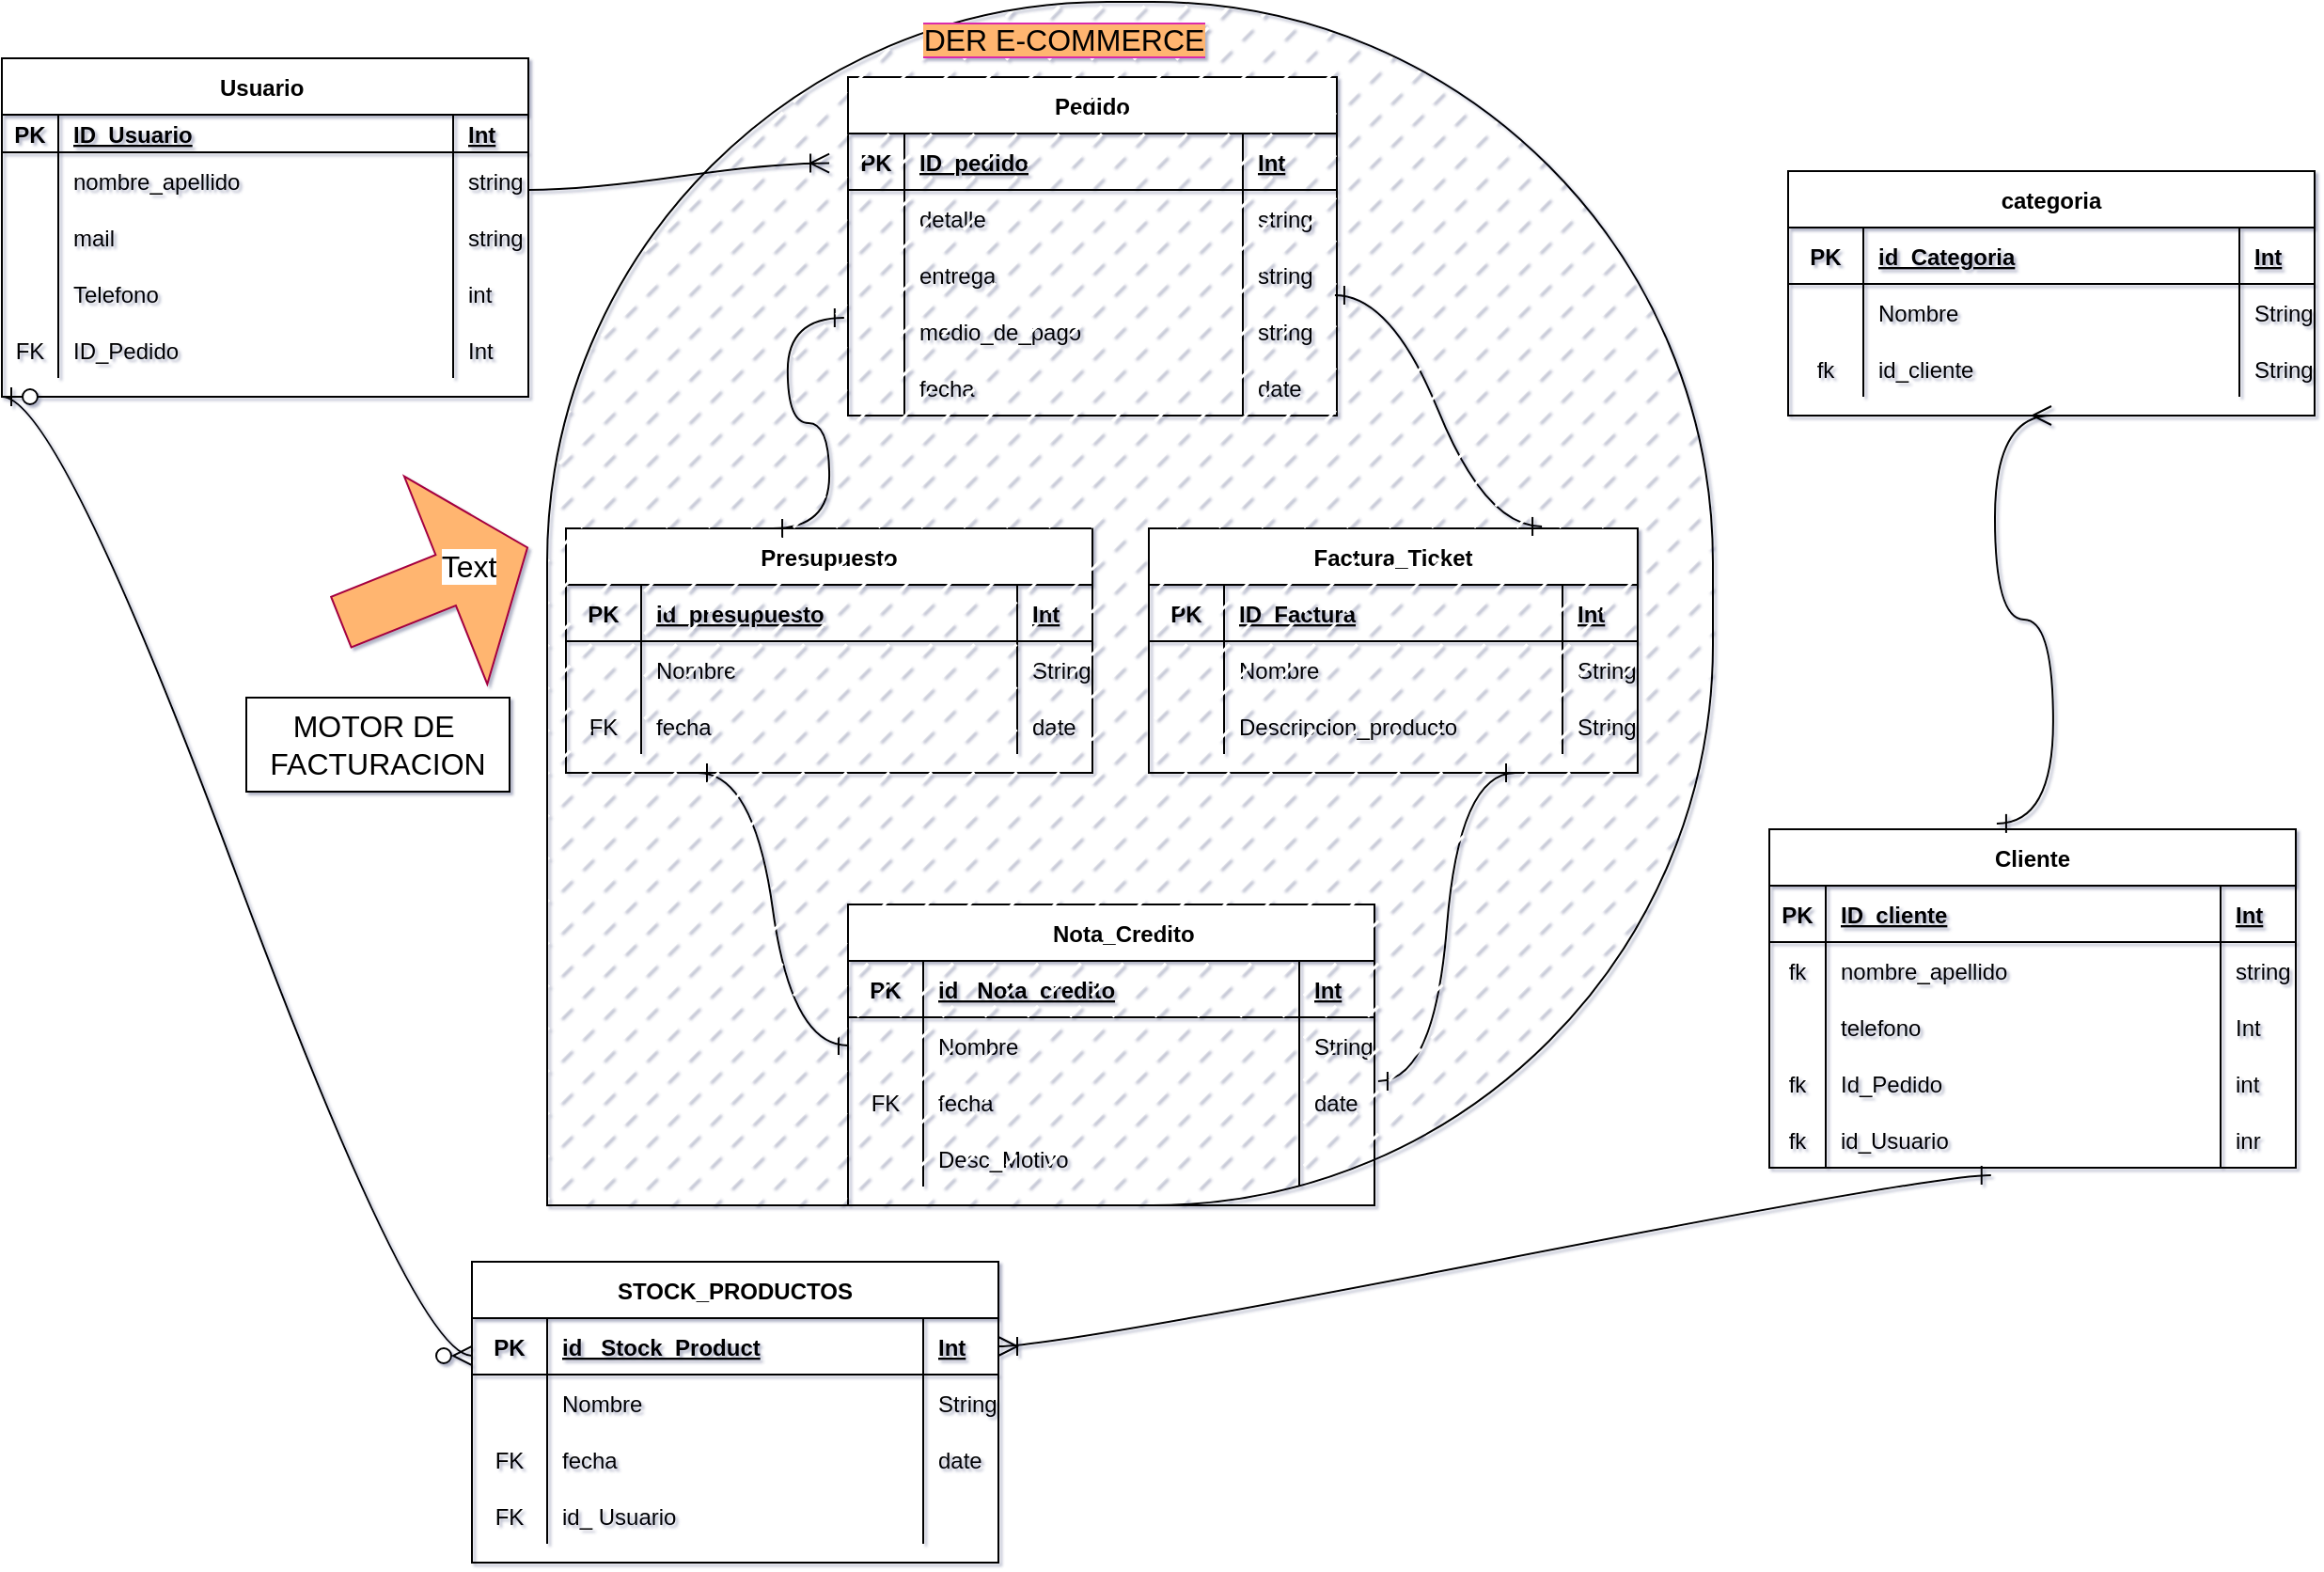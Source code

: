 <mxfile version="20.4.1" type="device"><diagram id="R2lEEEUBdFMjLlhIrx00" name="Page-1"><mxGraphModel dx="1422" dy="762" grid="1" gridSize="10" guides="1" tooltips="1" connect="1" arrows="0" fold="1" page="1" pageScale="1" pageWidth="1400" pageHeight="850" background="none" math="1" shadow="1" extFonts="Permanent Marker^https://fonts.googleapis.com/css?family=Permanent+Marker"><root><mxCell id="0"/><mxCell id="1" parent="0"/><mxCell id="C-vyLk0tnHw3VtMMgP7b-2" value="Pedido" style="shape=table;startSize=30;container=1;collapsible=1;childLayout=tableLayout;fixedRows=1;rowLines=0;fontStyle=1;align=center;resizeLast=1;" parent="1" vertex="1"><mxGeometry x="470" y="40" width="260" height="180" as="geometry"/></mxCell><mxCell id="C-vyLk0tnHw3VtMMgP7b-3" value="" style="shape=partialRectangle;collapsible=0;dropTarget=0;pointerEvents=0;fillColor=none;points=[[0,0.5],[1,0.5]];portConstraint=eastwest;top=0;left=0;right=0;bottom=1;" parent="C-vyLk0tnHw3VtMMgP7b-2" vertex="1"><mxGeometry y="30" width="260" height="30" as="geometry"/></mxCell><mxCell id="C-vyLk0tnHw3VtMMgP7b-4" value="PK" style="shape=partialRectangle;overflow=hidden;connectable=0;fillColor=none;top=0;left=0;bottom=0;right=0;fontStyle=1;" parent="C-vyLk0tnHw3VtMMgP7b-3" vertex="1"><mxGeometry width="30" height="30" as="geometry"><mxRectangle width="30" height="30" as="alternateBounds"/></mxGeometry></mxCell><mxCell id="C-vyLk0tnHw3VtMMgP7b-5" value="ID_pedido" style="shape=partialRectangle;overflow=hidden;connectable=0;fillColor=none;top=0;left=0;bottom=0;right=0;align=left;spacingLeft=6;fontStyle=5;" parent="C-vyLk0tnHw3VtMMgP7b-3" vertex="1"><mxGeometry x="30" width="180" height="30" as="geometry"><mxRectangle width="180" height="30" as="alternateBounds"/></mxGeometry></mxCell><mxCell id="ZMPS856XFfA27LOLwXFA-15" value="Int" style="shape=partialRectangle;overflow=hidden;connectable=0;fillColor=none;top=0;left=0;bottom=0;right=0;align=left;spacingLeft=6;fontStyle=5;" parent="C-vyLk0tnHw3VtMMgP7b-3" vertex="1"><mxGeometry x="210" width="50" height="30" as="geometry"><mxRectangle width="50" height="30" as="alternateBounds"/></mxGeometry></mxCell><mxCell id="C-vyLk0tnHw3VtMMgP7b-6" value="" style="shape=partialRectangle;collapsible=0;dropTarget=0;pointerEvents=0;fillColor=none;points=[[0,0.5],[1,0.5]];portConstraint=eastwest;top=0;left=0;right=0;bottom=0;" parent="C-vyLk0tnHw3VtMMgP7b-2" vertex="1"><mxGeometry y="60" width="260" height="30" as="geometry"/></mxCell><mxCell id="C-vyLk0tnHw3VtMMgP7b-7" value="" style="shape=partialRectangle;overflow=hidden;connectable=0;fillColor=none;top=0;left=0;bottom=0;right=0;" parent="C-vyLk0tnHw3VtMMgP7b-6" vertex="1"><mxGeometry width="30" height="30" as="geometry"><mxRectangle width="30" height="30" as="alternateBounds"/></mxGeometry></mxCell><mxCell id="C-vyLk0tnHw3VtMMgP7b-8" value="detalle" style="shape=partialRectangle;overflow=hidden;connectable=0;fillColor=none;top=0;left=0;bottom=0;right=0;align=left;spacingLeft=6;" parent="C-vyLk0tnHw3VtMMgP7b-6" vertex="1"><mxGeometry x="30" width="180" height="30" as="geometry"><mxRectangle width="180" height="30" as="alternateBounds"/></mxGeometry></mxCell><mxCell id="ZMPS856XFfA27LOLwXFA-16" value="string" style="shape=partialRectangle;overflow=hidden;connectable=0;fillColor=none;top=0;left=0;bottom=0;right=0;align=left;spacingLeft=6;" parent="C-vyLk0tnHw3VtMMgP7b-6" vertex="1"><mxGeometry x="210" width="50" height="30" as="geometry"><mxRectangle width="50" height="30" as="alternateBounds"/></mxGeometry></mxCell><mxCell id="C-vyLk0tnHw3VtMMgP7b-9" value="" style="shape=partialRectangle;collapsible=0;dropTarget=0;pointerEvents=0;fillColor=none;points=[[0,0.5],[1,0.5]];portConstraint=eastwest;top=0;left=0;right=0;bottom=0;" parent="C-vyLk0tnHw3VtMMgP7b-2" vertex="1"><mxGeometry y="90" width="260" height="30" as="geometry"/></mxCell><mxCell id="C-vyLk0tnHw3VtMMgP7b-10" value="" style="shape=partialRectangle;overflow=hidden;connectable=0;fillColor=none;top=0;left=0;bottom=0;right=0;" parent="C-vyLk0tnHw3VtMMgP7b-9" vertex="1"><mxGeometry width="30" height="30" as="geometry"><mxRectangle width="30" height="30" as="alternateBounds"/></mxGeometry></mxCell><mxCell id="C-vyLk0tnHw3VtMMgP7b-11" value="entrega" style="shape=partialRectangle;overflow=hidden;connectable=0;fillColor=none;top=0;left=0;bottom=0;right=0;align=left;spacingLeft=6;" parent="C-vyLk0tnHw3VtMMgP7b-9" vertex="1"><mxGeometry x="30" width="180" height="30" as="geometry"><mxRectangle width="180" height="30" as="alternateBounds"/></mxGeometry></mxCell><mxCell id="ZMPS856XFfA27LOLwXFA-17" value="string" style="shape=partialRectangle;overflow=hidden;connectable=0;fillColor=none;top=0;left=0;bottom=0;right=0;align=left;spacingLeft=6;" parent="C-vyLk0tnHw3VtMMgP7b-9" vertex="1"><mxGeometry x="210" width="50" height="30" as="geometry"><mxRectangle width="50" height="30" as="alternateBounds"/></mxGeometry></mxCell><mxCell id="ZMPS856XFfA27LOLwXFA-19" style="shape=partialRectangle;collapsible=0;dropTarget=0;pointerEvents=0;fillColor=none;points=[[0,0.5],[1,0.5]];portConstraint=eastwest;top=0;left=0;right=0;bottom=0;" parent="C-vyLk0tnHw3VtMMgP7b-2" vertex="1"><mxGeometry y="120" width="260" height="30" as="geometry"/></mxCell><mxCell id="ZMPS856XFfA27LOLwXFA-20" style="shape=partialRectangle;overflow=hidden;connectable=0;fillColor=none;top=0;left=0;bottom=0;right=0;" parent="ZMPS856XFfA27LOLwXFA-19" vertex="1"><mxGeometry width="30" height="30" as="geometry"><mxRectangle width="30" height="30" as="alternateBounds"/></mxGeometry></mxCell><mxCell id="ZMPS856XFfA27LOLwXFA-21" value="medio_de_pago" style="shape=partialRectangle;overflow=hidden;connectable=0;fillColor=none;top=0;left=0;bottom=0;right=0;align=left;spacingLeft=6;" parent="ZMPS856XFfA27LOLwXFA-19" vertex="1"><mxGeometry x="30" width="180" height="30" as="geometry"><mxRectangle width="180" height="30" as="alternateBounds"/></mxGeometry></mxCell><mxCell id="ZMPS856XFfA27LOLwXFA-22" value="string" style="shape=partialRectangle;overflow=hidden;connectable=0;fillColor=none;top=0;left=0;bottom=0;right=0;align=left;spacingLeft=6;" parent="ZMPS856XFfA27LOLwXFA-19" vertex="1"><mxGeometry x="210" width="50" height="30" as="geometry"><mxRectangle width="50" height="30" as="alternateBounds"/></mxGeometry></mxCell><mxCell id="ZMPS856XFfA27LOLwXFA-23" style="shape=partialRectangle;collapsible=0;dropTarget=0;pointerEvents=0;fillColor=none;points=[[0,0.5],[1,0.5]];portConstraint=eastwest;top=0;left=0;right=0;bottom=0;" parent="C-vyLk0tnHw3VtMMgP7b-2" vertex="1"><mxGeometry y="150" width="260" height="30" as="geometry"/></mxCell><mxCell id="ZMPS856XFfA27LOLwXFA-24" style="shape=partialRectangle;overflow=hidden;connectable=0;fillColor=none;top=0;left=0;bottom=0;right=0;" parent="ZMPS856XFfA27LOLwXFA-23" vertex="1"><mxGeometry width="30" height="30" as="geometry"><mxRectangle width="30" height="30" as="alternateBounds"/></mxGeometry></mxCell><mxCell id="ZMPS856XFfA27LOLwXFA-25" value="fecha    " style="shape=partialRectangle;overflow=hidden;connectable=0;fillColor=none;top=0;left=0;bottom=0;right=0;align=left;spacingLeft=6;" parent="ZMPS856XFfA27LOLwXFA-23" vertex="1"><mxGeometry x="30" width="180" height="30" as="geometry"><mxRectangle width="180" height="30" as="alternateBounds"/></mxGeometry></mxCell><mxCell id="ZMPS856XFfA27LOLwXFA-26" value="date" style="shape=partialRectangle;overflow=hidden;connectable=0;fillColor=none;top=0;left=0;bottom=0;right=0;align=left;spacingLeft=6;" parent="ZMPS856XFfA27LOLwXFA-23" vertex="1"><mxGeometry x="210" width="50" height="30" as="geometry"><mxRectangle width="50" height="30" as="alternateBounds"/></mxGeometry></mxCell><mxCell id="C-vyLk0tnHw3VtMMgP7b-13" value="categoria" style="shape=table;startSize=30;container=1;collapsible=1;childLayout=tableLayout;fixedRows=1;rowLines=0;fontStyle=1;align=center;resizeLast=1;" parent="1" vertex="1"><mxGeometry x="970" y="90" width="280" height="130" as="geometry"/></mxCell><mxCell id="C-vyLk0tnHw3VtMMgP7b-14" value="" style="shape=partialRectangle;collapsible=0;dropTarget=0;pointerEvents=0;fillColor=none;points=[[0,0.5],[1,0.5]];portConstraint=eastwest;top=0;left=0;right=0;bottom=1;" parent="C-vyLk0tnHw3VtMMgP7b-13" vertex="1"><mxGeometry y="30" width="280" height="30" as="geometry"/></mxCell><mxCell id="C-vyLk0tnHw3VtMMgP7b-15" value="PK" style="shape=partialRectangle;overflow=hidden;connectable=0;fillColor=none;top=0;left=0;bottom=0;right=0;fontStyle=1;" parent="C-vyLk0tnHw3VtMMgP7b-14" vertex="1"><mxGeometry width="40" height="30" as="geometry"><mxRectangle width="40" height="30" as="alternateBounds"/></mxGeometry></mxCell><mxCell id="C-vyLk0tnHw3VtMMgP7b-16" value="id_Categoria" style="shape=partialRectangle;overflow=hidden;connectable=0;fillColor=none;top=0;left=0;bottom=0;right=0;align=left;spacingLeft=6;fontStyle=5;" parent="C-vyLk0tnHw3VtMMgP7b-14" vertex="1"><mxGeometry x="40" width="200" height="30" as="geometry"><mxRectangle width="200" height="30" as="alternateBounds"/></mxGeometry></mxCell><mxCell id="ZMPS856XFfA27LOLwXFA-64" value="Int" style="shape=partialRectangle;overflow=hidden;connectable=0;fillColor=none;top=0;left=0;bottom=0;right=0;align=left;spacingLeft=6;fontStyle=5;" parent="C-vyLk0tnHw3VtMMgP7b-14" vertex="1"><mxGeometry x="240" width="40" height="30" as="geometry"><mxRectangle width="40" height="30" as="alternateBounds"/></mxGeometry></mxCell><mxCell id="C-vyLk0tnHw3VtMMgP7b-17" value="" style="shape=partialRectangle;collapsible=0;dropTarget=0;pointerEvents=0;fillColor=none;points=[[0,0.5],[1,0.5]];portConstraint=eastwest;top=0;left=0;right=0;bottom=0;" parent="C-vyLk0tnHw3VtMMgP7b-13" vertex="1"><mxGeometry y="60" width="280" height="30" as="geometry"/></mxCell><mxCell id="C-vyLk0tnHw3VtMMgP7b-18" value="" style="shape=partialRectangle;overflow=hidden;connectable=0;fillColor=none;top=0;left=0;bottom=0;right=0;" parent="C-vyLk0tnHw3VtMMgP7b-17" vertex="1"><mxGeometry width="40" height="30" as="geometry"><mxRectangle width="40" height="30" as="alternateBounds"/></mxGeometry></mxCell><mxCell id="C-vyLk0tnHw3VtMMgP7b-19" value="Nombre    " style="shape=partialRectangle;overflow=hidden;connectable=0;fillColor=none;top=0;left=0;bottom=0;right=0;align=left;spacingLeft=6;" parent="C-vyLk0tnHw3VtMMgP7b-17" vertex="1"><mxGeometry x="40" width="200" height="30" as="geometry"><mxRectangle width="200" height="30" as="alternateBounds"/></mxGeometry></mxCell><mxCell id="ZMPS856XFfA27LOLwXFA-65" value="String" style="shape=partialRectangle;overflow=hidden;connectable=0;fillColor=none;top=0;left=0;bottom=0;right=0;align=left;spacingLeft=6;" parent="C-vyLk0tnHw3VtMMgP7b-17" vertex="1"><mxGeometry x="240" width="40" height="30" as="geometry"><mxRectangle width="40" height="30" as="alternateBounds"/></mxGeometry></mxCell><mxCell id="C-vyLk0tnHw3VtMMgP7b-20" value="" style="shape=partialRectangle;collapsible=0;dropTarget=0;pointerEvents=0;fillColor=none;points=[[0,0.5],[1,0.5]];portConstraint=eastwest;top=0;left=0;right=0;bottom=0;" parent="C-vyLk0tnHw3VtMMgP7b-13" vertex="1"><mxGeometry y="90" width="280" height="30" as="geometry"/></mxCell><mxCell id="C-vyLk0tnHw3VtMMgP7b-21" value="fk" style="shape=partialRectangle;overflow=hidden;connectable=0;fillColor=none;top=0;left=0;bottom=0;right=0;" parent="C-vyLk0tnHw3VtMMgP7b-20" vertex="1"><mxGeometry width="40" height="30" as="geometry"><mxRectangle width="40" height="30" as="alternateBounds"/></mxGeometry></mxCell><mxCell id="C-vyLk0tnHw3VtMMgP7b-22" value="id_cliente" style="shape=partialRectangle;overflow=hidden;connectable=0;fillColor=none;top=0;left=0;bottom=0;right=0;align=left;spacingLeft=6;" parent="C-vyLk0tnHw3VtMMgP7b-20" vertex="1"><mxGeometry x="40" width="200" height="30" as="geometry"><mxRectangle width="200" height="30" as="alternateBounds"/></mxGeometry></mxCell><mxCell id="ZMPS856XFfA27LOLwXFA-66" value="String" style="shape=partialRectangle;overflow=hidden;connectable=0;fillColor=none;top=0;left=0;bottom=0;right=0;align=left;spacingLeft=6;" parent="C-vyLk0tnHw3VtMMgP7b-20" vertex="1"><mxGeometry x="240" width="40" height="30" as="geometry"><mxRectangle width="40" height="30" as="alternateBounds"/></mxGeometry></mxCell><mxCell id="C-vyLk0tnHw3VtMMgP7b-23" value="Usuario " style="shape=table;startSize=30;container=1;collapsible=1;childLayout=tableLayout;fixedRows=1;rowLines=0;fontStyle=1;align=center;resizeLast=1;labelBackgroundColor=default;" parent="1" vertex="1"><mxGeometry x="20" y="30" width="280" height="180" as="geometry"/></mxCell><mxCell id="C-vyLk0tnHw3VtMMgP7b-24" value="" style="shape=partialRectangle;collapsible=0;dropTarget=0;pointerEvents=0;fillColor=none;points=[[0,0.5],[1,0.5]];portConstraint=eastwest;top=0;left=0;right=0;bottom=1;" parent="C-vyLk0tnHw3VtMMgP7b-23" vertex="1"><mxGeometry y="30" width="280" height="20" as="geometry"/></mxCell><mxCell id="C-vyLk0tnHw3VtMMgP7b-25" value="PK" style="shape=partialRectangle;overflow=hidden;connectable=0;fillColor=none;top=0;left=0;bottom=0;right=0;fontStyle=1;" parent="C-vyLk0tnHw3VtMMgP7b-24" vertex="1"><mxGeometry width="30" height="20" as="geometry"><mxRectangle width="30" height="20" as="alternateBounds"/></mxGeometry></mxCell><mxCell id="C-vyLk0tnHw3VtMMgP7b-26" value="ID_Usuario" style="shape=partialRectangle;overflow=hidden;connectable=0;fillColor=none;top=0;left=0;bottom=0;right=0;align=left;spacingLeft=6;fontStyle=5;" parent="C-vyLk0tnHw3VtMMgP7b-24" vertex="1"><mxGeometry x="30" width="210" height="20" as="geometry"><mxRectangle width="210" height="20" as="alternateBounds"/></mxGeometry></mxCell><mxCell id="ZMPS856XFfA27LOLwXFA-1" value="Int" style="shape=partialRectangle;overflow=hidden;connectable=0;fillColor=none;top=0;left=0;bottom=0;right=0;align=left;spacingLeft=6;fontStyle=5;" parent="C-vyLk0tnHw3VtMMgP7b-24" vertex="1"><mxGeometry x="240" width="40" height="20" as="geometry"><mxRectangle width="40" height="20" as="alternateBounds"/></mxGeometry></mxCell><mxCell id="C-vyLk0tnHw3VtMMgP7b-27" value="" style="shape=partialRectangle;collapsible=0;dropTarget=0;pointerEvents=0;fillColor=none;points=[[0,0.5],[1,0.5]];portConstraint=eastwest;top=0;left=0;right=0;bottom=0;" parent="C-vyLk0tnHw3VtMMgP7b-23" vertex="1"><mxGeometry y="50" width="280" height="30" as="geometry"/></mxCell><mxCell id="C-vyLk0tnHw3VtMMgP7b-28" value="" style="shape=partialRectangle;overflow=hidden;connectable=0;fillColor=none;top=0;left=0;bottom=0;right=0;" parent="C-vyLk0tnHw3VtMMgP7b-27" vertex="1"><mxGeometry width="30" height="30" as="geometry"><mxRectangle width="30" height="30" as="alternateBounds"/></mxGeometry></mxCell><mxCell id="C-vyLk0tnHw3VtMMgP7b-29" value="nombre_apellido    " style="shape=partialRectangle;overflow=hidden;connectable=0;fillColor=none;top=0;left=0;bottom=0;right=0;align=left;spacingLeft=6;" parent="C-vyLk0tnHw3VtMMgP7b-27" vertex="1"><mxGeometry x="30" width="210" height="30" as="geometry"><mxRectangle width="210" height="30" as="alternateBounds"/></mxGeometry></mxCell><mxCell id="ZMPS856XFfA27LOLwXFA-2" value="string    " style="shape=partialRectangle;overflow=hidden;connectable=0;fillColor=none;top=0;left=0;bottom=0;right=0;align=left;spacingLeft=6;" parent="C-vyLk0tnHw3VtMMgP7b-27" vertex="1"><mxGeometry x="240" width="40" height="30" as="geometry"><mxRectangle width="40" height="30" as="alternateBounds"/></mxGeometry></mxCell><mxCell id="ZMPS856XFfA27LOLwXFA-3" style="shape=partialRectangle;collapsible=0;dropTarget=0;pointerEvents=0;fillColor=none;points=[[0,0.5],[1,0.5]];portConstraint=eastwest;top=0;left=0;right=0;bottom=0;" parent="C-vyLk0tnHw3VtMMgP7b-23" vertex="1"><mxGeometry y="80" width="280" height="30" as="geometry"/></mxCell><mxCell id="ZMPS856XFfA27LOLwXFA-4" style="shape=partialRectangle;overflow=hidden;connectable=0;fillColor=none;top=0;left=0;bottom=0;right=0;" parent="ZMPS856XFfA27LOLwXFA-3" vertex="1"><mxGeometry width="30" height="30" as="geometry"><mxRectangle width="30" height="30" as="alternateBounds"/></mxGeometry></mxCell><mxCell id="ZMPS856XFfA27LOLwXFA-5" value="mail    " style="shape=partialRectangle;overflow=hidden;connectable=0;fillColor=none;top=0;left=0;bottom=0;right=0;align=left;spacingLeft=6;" parent="ZMPS856XFfA27LOLwXFA-3" vertex="1"><mxGeometry x="30" width="210" height="30" as="geometry"><mxRectangle width="210" height="30" as="alternateBounds"/></mxGeometry></mxCell><mxCell id="ZMPS856XFfA27LOLwXFA-6" value="string" style="shape=partialRectangle;overflow=hidden;connectable=0;fillColor=none;top=0;left=0;bottom=0;right=0;align=left;spacingLeft=6;" parent="ZMPS856XFfA27LOLwXFA-3" vertex="1"><mxGeometry x="240" width="40" height="30" as="geometry"><mxRectangle width="40" height="30" as="alternateBounds"/></mxGeometry></mxCell><mxCell id="ZMPS856XFfA27LOLwXFA-7" style="shape=partialRectangle;collapsible=0;dropTarget=0;pointerEvents=0;fillColor=none;points=[[0,0.5],[1,0.5]];portConstraint=eastwest;top=0;left=0;right=0;bottom=0;" parent="C-vyLk0tnHw3VtMMgP7b-23" vertex="1"><mxGeometry y="110" width="280" height="30" as="geometry"/></mxCell><mxCell id="ZMPS856XFfA27LOLwXFA-8" style="shape=partialRectangle;overflow=hidden;connectable=0;fillColor=none;top=0;left=0;bottom=0;right=0;" parent="ZMPS856XFfA27LOLwXFA-7" vertex="1"><mxGeometry width="30" height="30" as="geometry"><mxRectangle width="30" height="30" as="alternateBounds"/></mxGeometry></mxCell><mxCell id="ZMPS856XFfA27LOLwXFA-9" value="Telefono" style="shape=partialRectangle;overflow=hidden;connectable=0;fillColor=none;top=0;left=0;bottom=0;right=0;align=left;spacingLeft=6;" parent="ZMPS856XFfA27LOLwXFA-7" vertex="1"><mxGeometry x="30" width="210" height="30" as="geometry"><mxRectangle width="210" height="30" as="alternateBounds"/></mxGeometry></mxCell><mxCell id="ZMPS856XFfA27LOLwXFA-10" value="int" style="shape=partialRectangle;overflow=hidden;connectable=0;fillColor=none;top=0;left=0;bottom=0;right=0;align=left;spacingLeft=6;" parent="ZMPS856XFfA27LOLwXFA-7" vertex="1"><mxGeometry x="240" width="40" height="30" as="geometry"><mxRectangle width="40" height="30" as="alternateBounds"/></mxGeometry></mxCell><mxCell id="ZMPS856XFfA27LOLwXFA-11" style="shape=partialRectangle;collapsible=0;dropTarget=0;pointerEvents=0;fillColor=none;points=[[0,0.5],[1,0.5]];portConstraint=eastwest;top=0;left=0;right=0;bottom=0;" parent="C-vyLk0tnHw3VtMMgP7b-23" vertex="1"><mxGeometry y="140" width="280" height="30" as="geometry"/></mxCell><mxCell id="ZMPS856XFfA27LOLwXFA-12" value="FK" style="shape=partialRectangle;overflow=hidden;connectable=0;fillColor=none;top=0;left=0;bottom=0;right=0;" parent="ZMPS856XFfA27LOLwXFA-11" vertex="1"><mxGeometry width="30" height="30" as="geometry"><mxRectangle width="30" height="30" as="alternateBounds"/></mxGeometry></mxCell><mxCell id="ZMPS856XFfA27LOLwXFA-13" value="ID_Pedido" style="shape=partialRectangle;overflow=hidden;connectable=0;fillColor=none;top=0;left=0;bottom=0;right=0;align=left;spacingLeft=6;" parent="ZMPS856XFfA27LOLwXFA-11" vertex="1"><mxGeometry x="30" width="210" height="30" as="geometry"><mxRectangle width="210" height="30" as="alternateBounds"/></mxGeometry></mxCell><mxCell id="ZMPS856XFfA27LOLwXFA-14" value="Int" style="shape=partialRectangle;overflow=hidden;connectable=0;fillColor=none;top=0;left=0;bottom=0;right=0;align=left;spacingLeft=6;" parent="ZMPS856XFfA27LOLwXFA-11" vertex="1"><mxGeometry x="240" width="40" height="30" as="geometry"><mxRectangle width="40" height="30" as="alternateBounds"/></mxGeometry></mxCell><mxCell id="ZMPS856XFfA27LOLwXFA-18" style="edgeStyle=none;curved=1;rounded=0;orthogonalLoop=1;jettySize=auto;html=1;exitX=1;exitY=0.5;exitDx=0;exitDy=0;fontSize=12;startSize=8;endSize=8;" parent="C-vyLk0tnHw3VtMMgP7b-23" source="ZMPS856XFfA27LOLwXFA-3" target="ZMPS856XFfA27LOLwXFA-3" edge="1"><mxGeometry relative="1" as="geometry"/></mxCell><mxCell id="ZMPS856XFfA27LOLwXFA-27" value="Cliente" style="shape=table;startSize=30;container=1;collapsible=1;childLayout=tableLayout;fixedRows=1;rowLines=0;fontStyle=1;align=center;resizeLast=1;" parent="1" vertex="1"><mxGeometry x="960" y="440" width="280" height="180" as="geometry"/></mxCell><mxCell id="ZMPS856XFfA27LOLwXFA-28" value="" style="shape=partialRectangle;collapsible=0;dropTarget=0;pointerEvents=0;fillColor=none;points=[[0,0.5],[1,0.5]];portConstraint=eastwest;top=0;left=0;right=0;bottom=1;" parent="ZMPS856XFfA27LOLwXFA-27" vertex="1"><mxGeometry y="30" width="280" height="30" as="geometry"/></mxCell><mxCell id="ZMPS856XFfA27LOLwXFA-29" value="PK" style="shape=partialRectangle;overflow=hidden;connectable=0;fillColor=none;top=0;left=0;bottom=0;right=0;fontStyle=1;" parent="ZMPS856XFfA27LOLwXFA-28" vertex="1"><mxGeometry width="30" height="30" as="geometry"><mxRectangle width="30" height="30" as="alternateBounds"/></mxGeometry></mxCell><mxCell id="ZMPS856XFfA27LOLwXFA-30" value="ID_cliente" style="shape=partialRectangle;overflow=hidden;connectable=0;fillColor=none;top=0;left=0;bottom=0;right=0;align=left;spacingLeft=6;fontStyle=5;" parent="ZMPS856XFfA27LOLwXFA-28" vertex="1"><mxGeometry x="30" width="210" height="30" as="geometry"><mxRectangle width="210" height="30" as="alternateBounds"/></mxGeometry></mxCell><mxCell id="ZMPS856XFfA27LOLwXFA-31" value="Int" style="shape=partialRectangle;overflow=hidden;connectable=0;fillColor=none;top=0;left=0;bottom=0;right=0;align=left;spacingLeft=6;fontStyle=5;" parent="ZMPS856XFfA27LOLwXFA-28" vertex="1"><mxGeometry x="240" width="40" height="30" as="geometry"><mxRectangle width="40" height="30" as="alternateBounds"/></mxGeometry></mxCell><mxCell id="ZMPS856XFfA27LOLwXFA-32" value="" style="shape=partialRectangle;collapsible=0;dropTarget=0;pointerEvents=0;fillColor=none;points=[[0,0.5],[1,0.5]];portConstraint=eastwest;top=0;left=0;right=0;bottom=0;" parent="ZMPS856XFfA27LOLwXFA-27" vertex="1"><mxGeometry y="60" width="280" height="30" as="geometry"/></mxCell><mxCell id="ZMPS856XFfA27LOLwXFA-33" value="fk" style="shape=partialRectangle;overflow=hidden;connectable=0;fillColor=none;top=0;left=0;bottom=0;right=0;" parent="ZMPS856XFfA27LOLwXFA-32" vertex="1"><mxGeometry width="30" height="30" as="geometry"><mxRectangle width="30" height="30" as="alternateBounds"/></mxGeometry></mxCell><mxCell id="ZMPS856XFfA27LOLwXFA-34" value="nombre_apellido" style="shape=partialRectangle;overflow=hidden;connectable=0;fillColor=none;top=0;left=0;bottom=0;right=0;align=left;spacingLeft=6;" parent="ZMPS856XFfA27LOLwXFA-32" vertex="1"><mxGeometry x="30" width="210" height="30" as="geometry"><mxRectangle width="210" height="30" as="alternateBounds"/></mxGeometry></mxCell><mxCell id="ZMPS856XFfA27LOLwXFA-35" value="string" style="shape=partialRectangle;overflow=hidden;connectable=0;fillColor=none;top=0;left=0;bottom=0;right=0;align=left;spacingLeft=6;" parent="ZMPS856XFfA27LOLwXFA-32" vertex="1"><mxGeometry x="240" width="40" height="30" as="geometry"><mxRectangle width="40" height="30" as="alternateBounds"/></mxGeometry></mxCell><mxCell id="ZMPS856XFfA27LOLwXFA-36" value="" style="shape=partialRectangle;collapsible=0;dropTarget=0;pointerEvents=0;fillColor=none;points=[[0,0.5],[1,0.5]];portConstraint=eastwest;top=0;left=0;right=0;bottom=0;" parent="ZMPS856XFfA27LOLwXFA-27" vertex="1"><mxGeometry y="90" width="280" height="30" as="geometry"/></mxCell><mxCell id="ZMPS856XFfA27LOLwXFA-37" value="" style="shape=partialRectangle;overflow=hidden;connectable=0;fillColor=none;top=0;left=0;bottom=0;right=0;" parent="ZMPS856XFfA27LOLwXFA-36" vertex="1"><mxGeometry width="30" height="30" as="geometry"><mxRectangle width="30" height="30" as="alternateBounds"/></mxGeometry></mxCell><mxCell id="ZMPS856XFfA27LOLwXFA-38" value="telefono    " style="shape=partialRectangle;overflow=hidden;connectable=0;fillColor=none;top=0;left=0;bottom=0;right=0;align=left;spacingLeft=6;" parent="ZMPS856XFfA27LOLwXFA-36" vertex="1"><mxGeometry x="30" width="210" height="30" as="geometry"><mxRectangle width="210" height="30" as="alternateBounds"/></mxGeometry></mxCell><mxCell id="ZMPS856XFfA27LOLwXFA-39" value="Int" style="shape=partialRectangle;overflow=hidden;connectable=0;fillColor=none;top=0;left=0;bottom=0;right=0;align=left;spacingLeft=6;" parent="ZMPS856XFfA27LOLwXFA-36" vertex="1"><mxGeometry x="240" width="40" height="30" as="geometry"><mxRectangle width="40" height="30" as="alternateBounds"/></mxGeometry></mxCell><mxCell id="ZMPS856XFfA27LOLwXFA-56" style="shape=partialRectangle;collapsible=0;dropTarget=0;pointerEvents=0;fillColor=none;points=[[0,0.5],[1,0.5]];portConstraint=eastwest;top=0;left=0;right=0;bottom=0;" parent="ZMPS856XFfA27LOLwXFA-27" vertex="1"><mxGeometry y="120" width="280" height="30" as="geometry"/></mxCell><mxCell id="ZMPS856XFfA27LOLwXFA-57" value="fk" style="shape=partialRectangle;overflow=hidden;connectable=0;fillColor=none;top=0;left=0;bottom=0;right=0;" parent="ZMPS856XFfA27LOLwXFA-56" vertex="1"><mxGeometry width="30" height="30" as="geometry"><mxRectangle width="30" height="30" as="alternateBounds"/></mxGeometry></mxCell><mxCell id="ZMPS856XFfA27LOLwXFA-58" value="Id_Pedido    " style="shape=partialRectangle;overflow=hidden;connectable=0;fillColor=none;top=0;left=0;bottom=0;right=0;align=left;spacingLeft=6;" parent="ZMPS856XFfA27LOLwXFA-56" vertex="1"><mxGeometry x="30" width="210" height="30" as="geometry"><mxRectangle width="210" height="30" as="alternateBounds"/></mxGeometry></mxCell><mxCell id="ZMPS856XFfA27LOLwXFA-59" value="int" style="shape=partialRectangle;overflow=hidden;connectable=0;fillColor=none;top=0;left=0;bottom=0;right=0;align=left;spacingLeft=6;" parent="ZMPS856XFfA27LOLwXFA-56" vertex="1"><mxGeometry x="240" width="40" height="30" as="geometry"><mxRectangle width="40" height="30" as="alternateBounds"/></mxGeometry></mxCell><mxCell id="ZMPS856XFfA27LOLwXFA-60" style="shape=partialRectangle;collapsible=0;dropTarget=0;pointerEvents=0;fillColor=none;points=[[0,0.5],[1,0.5]];portConstraint=eastwest;top=0;left=0;right=0;bottom=0;" parent="ZMPS856XFfA27LOLwXFA-27" vertex="1"><mxGeometry y="150" width="280" height="30" as="geometry"/></mxCell><mxCell id="ZMPS856XFfA27LOLwXFA-61" value="fk" style="shape=partialRectangle;overflow=hidden;connectable=0;fillColor=none;top=0;left=0;bottom=0;right=0;" parent="ZMPS856XFfA27LOLwXFA-60" vertex="1"><mxGeometry width="30" height="30" as="geometry"><mxRectangle width="30" height="30" as="alternateBounds"/></mxGeometry></mxCell><mxCell id="ZMPS856XFfA27LOLwXFA-62" value="id_Usuario    " style="shape=partialRectangle;overflow=hidden;connectable=0;fillColor=none;top=0;left=0;bottom=0;right=0;align=left;spacingLeft=6;" parent="ZMPS856XFfA27LOLwXFA-60" vertex="1"><mxGeometry x="30" width="210" height="30" as="geometry"><mxRectangle width="210" height="30" as="alternateBounds"/></mxGeometry></mxCell><mxCell id="ZMPS856XFfA27LOLwXFA-63" value="inr" style="shape=partialRectangle;overflow=hidden;connectable=0;fillColor=none;top=0;left=0;bottom=0;right=0;align=left;spacingLeft=6;" parent="ZMPS856XFfA27LOLwXFA-60" vertex="1"><mxGeometry x="240" width="40" height="30" as="geometry"><mxRectangle width="40" height="30" as="alternateBounds"/></mxGeometry></mxCell><mxCell id="4xEsXxGxTFN3jpuKLz_Z-1" value="Presupuesto" style="shape=table;startSize=30;container=1;collapsible=1;childLayout=tableLayout;fixedRows=1;rowLines=0;fontStyle=1;align=center;resizeLast=1;" parent="1" vertex="1"><mxGeometry x="320" y="280" width="280" height="130" as="geometry"/></mxCell><mxCell id="4xEsXxGxTFN3jpuKLz_Z-2" value="" style="shape=partialRectangle;collapsible=0;dropTarget=0;pointerEvents=0;fillColor=none;points=[[0,0.5],[1,0.5]];portConstraint=eastwest;top=0;left=0;right=0;bottom=1;" parent="4xEsXxGxTFN3jpuKLz_Z-1" vertex="1"><mxGeometry y="30" width="280" height="30" as="geometry"/></mxCell><mxCell id="4xEsXxGxTFN3jpuKLz_Z-3" value="PK" style="shape=partialRectangle;overflow=hidden;connectable=0;fillColor=none;top=0;left=0;bottom=0;right=0;fontStyle=1;" parent="4xEsXxGxTFN3jpuKLz_Z-2" vertex="1"><mxGeometry width="40" height="30" as="geometry"><mxRectangle width="40" height="30" as="alternateBounds"/></mxGeometry></mxCell><mxCell id="4xEsXxGxTFN3jpuKLz_Z-4" value="id_presupuesto" style="shape=partialRectangle;overflow=hidden;connectable=0;fillColor=none;top=0;left=0;bottom=0;right=0;align=left;spacingLeft=6;fontStyle=5;" parent="4xEsXxGxTFN3jpuKLz_Z-2" vertex="1"><mxGeometry x="40" width="200" height="30" as="geometry"><mxRectangle width="200" height="30" as="alternateBounds"/></mxGeometry></mxCell><mxCell id="4xEsXxGxTFN3jpuKLz_Z-5" value="Int" style="shape=partialRectangle;overflow=hidden;connectable=0;fillColor=none;top=0;left=0;bottom=0;right=0;align=left;spacingLeft=6;fontStyle=5;" parent="4xEsXxGxTFN3jpuKLz_Z-2" vertex="1"><mxGeometry x="240" width="40" height="30" as="geometry"><mxRectangle width="40" height="30" as="alternateBounds"/></mxGeometry></mxCell><mxCell id="4xEsXxGxTFN3jpuKLz_Z-6" value="" style="shape=partialRectangle;collapsible=0;dropTarget=0;pointerEvents=0;fillColor=none;points=[[0,0.5],[1,0.5]];portConstraint=eastwest;top=0;left=0;right=0;bottom=0;" parent="4xEsXxGxTFN3jpuKLz_Z-1" vertex="1"><mxGeometry y="60" width="280" height="30" as="geometry"/></mxCell><mxCell id="4xEsXxGxTFN3jpuKLz_Z-7" value="" style="shape=partialRectangle;overflow=hidden;connectable=0;fillColor=none;top=0;left=0;bottom=0;right=0;" parent="4xEsXxGxTFN3jpuKLz_Z-6" vertex="1"><mxGeometry width="40" height="30" as="geometry"><mxRectangle width="40" height="30" as="alternateBounds"/></mxGeometry></mxCell><mxCell id="4xEsXxGxTFN3jpuKLz_Z-8" value="Nombre    " style="shape=partialRectangle;overflow=hidden;connectable=0;fillColor=none;top=0;left=0;bottom=0;right=0;align=left;spacingLeft=6;" parent="4xEsXxGxTFN3jpuKLz_Z-6" vertex="1"><mxGeometry x="40" width="200" height="30" as="geometry"><mxRectangle width="200" height="30" as="alternateBounds"/></mxGeometry></mxCell><mxCell id="4xEsXxGxTFN3jpuKLz_Z-9" value="String" style="shape=partialRectangle;overflow=hidden;connectable=0;fillColor=none;top=0;left=0;bottom=0;right=0;align=left;spacingLeft=6;" parent="4xEsXxGxTFN3jpuKLz_Z-6" vertex="1"><mxGeometry x="240" width="40" height="30" as="geometry"><mxRectangle width="40" height="30" as="alternateBounds"/></mxGeometry></mxCell><mxCell id="4xEsXxGxTFN3jpuKLz_Z-10" value="" style="shape=partialRectangle;collapsible=0;dropTarget=0;pointerEvents=0;fillColor=none;points=[[0,0.5],[1,0.5]];portConstraint=eastwest;top=0;left=0;right=0;bottom=0;" parent="4xEsXxGxTFN3jpuKLz_Z-1" vertex="1"><mxGeometry y="90" width="280" height="30" as="geometry"/></mxCell><mxCell id="4xEsXxGxTFN3jpuKLz_Z-11" value="FK" style="shape=partialRectangle;overflow=hidden;connectable=0;fillColor=none;top=0;left=0;bottom=0;right=0;" parent="4xEsXxGxTFN3jpuKLz_Z-10" vertex="1"><mxGeometry width="40" height="30" as="geometry"><mxRectangle width="40" height="30" as="alternateBounds"/></mxGeometry></mxCell><mxCell id="4xEsXxGxTFN3jpuKLz_Z-12" value="fecha    " style="shape=partialRectangle;overflow=hidden;connectable=0;fillColor=none;top=0;left=0;bottom=0;right=0;align=left;spacingLeft=6;" parent="4xEsXxGxTFN3jpuKLz_Z-10" vertex="1"><mxGeometry x="40" width="200" height="30" as="geometry"><mxRectangle width="200" height="30" as="alternateBounds"/></mxGeometry></mxCell><mxCell id="4xEsXxGxTFN3jpuKLz_Z-13" value="date" style="shape=partialRectangle;overflow=hidden;connectable=0;fillColor=none;top=0;left=0;bottom=0;right=0;align=left;spacingLeft=6;" parent="4xEsXxGxTFN3jpuKLz_Z-10" vertex="1"><mxGeometry x="240" width="40" height="30" as="geometry"><mxRectangle width="40" height="30" as="alternateBounds"/></mxGeometry></mxCell><mxCell id="4xEsXxGxTFN3jpuKLz_Z-19" value="Factura_Ticket" style="shape=table;startSize=30;container=1;collapsible=1;childLayout=tableLayout;fixedRows=1;rowLines=0;fontStyle=1;align=center;resizeLast=1;" parent="1" vertex="1"><mxGeometry x="630" y="280" width="260" height="130" as="geometry"/></mxCell><mxCell id="4xEsXxGxTFN3jpuKLz_Z-20" value="" style="shape=partialRectangle;collapsible=0;dropTarget=0;pointerEvents=0;fillColor=none;points=[[0,0.5],[1,0.5]];portConstraint=eastwest;top=0;left=0;right=0;bottom=1;" parent="4xEsXxGxTFN3jpuKLz_Z-19" vertex="1"><mxGeometry y="30" width="260" height="30" as="geometry"/></mxCell><mxCell id="4xEsXxGxTFN3jpuKLz_Z-21" value="PK" style="shape=partialRectangle;overflow=hidden;connectable=0;fillColor=none;top=0;left=0;bottom=0;right=0;fontStyle=1;" parent="4xEsXxGxTFN3jpuKLz_Z-20" vertex="1"><mxGeometry width="40" height="30" as="geometry"><mxRectangle width="40" height="30" as="alternateBounds"/></mxGeometry></mxCell><mxCell id="4xEsXxGxTFN3jpuKLz_Z-22" value="ID_Factura" style="shape=partialRectangle;overflow=hidden;connectable=0;fillColor=none;top=0;left=0;bottom=0;right=0;align=left;spacingLeft=6;fontStyle=5;" parent="4xEsXxGxTFN3jpuKLz_Z-20" vertex="1"><mxGeometry x="40" width="180" height="30" as="geometry"><mxRectangle width="180" height="30" as="alternateBounds"/></mxGeometry></mxCell><mxCell id="4xEsXxGxTFN3jpuKLz_Z-23" value="Int" style="shape=partialRectangle;overflow=hidden;connectable=0;fillColor=none;top=0;left=0;bottom=0;right=0;align=left;spacingLeft=6;fontStyle=5;" parent="4xEsXxGxTFN3jpuKLz_Z-20" vertex="1"><mxGeometry x="220" width="40" height="30" as="geometry"><mxRectangle width="40" height="30" as="alternateBounds"/></mxGeometry></mxCell><mxCell id="4xEsXxGxTFN3jpuKLz_Z-24" value="" style="shape=partialRectangle;collapsible=0;dropTarget=0;pointerEvents=0;fillColor=none;points=[[0,0.5],[1,0.5]];portConstraint=eastwest;top=0;left=0;right=0;bottom=0;" parent="4xEsXxGxTFN3jpuKLz_Z-19" vertex="1"><mxGeometry y="60" width="260" height="30" as="geometry"/></mxCell><mxCell id="4xEsXxGxTFN3jpuKLz_Z-25" value="" style="shape=partialRectangle;overflow=hidden;connectable=0;fillColor=none;top=0;left=0;bottom=0;right=0;" parent="4xEsXxGxTFN3jpuKLz_Z-24" vertex="1"><mxGeometry width="40" height="30" as="geometry"><mxRectangle width="40" height="30" as="alternateBounds"/></mxGeometry></mxCell><mxCell id="4xEsXxGxTFN3jpuKLz_Z-26" value="Nombre    " style="shape=partialRectangle;overflow=hidden;connectable=0;fillColor=none;top=0;left=0;bottom=0;right=0;align=left;spacingLeft=6;" parent="4xEsXxGxTFN3jpuKLz_Z-24" vertex="1"><mxGeometry x="40" width="180" height="30" as="geometry"><mxRectangle width="180" height="30" as="alternateBounds"/></mxGeometry></mxCell><mxCell id="4xEsXxGxTFN3jpuKLz_Z-27" value="String" style="shape=partialRectangle;overflow=hidden;connectable=0;fillColor=none;top=0;left=0;bottom=0;right=0;align=left;spacingLeft=6;" parent="4xEsXxGxTFN3jpuKLz_Z-24" vertex="1"><mxGeometry x="220" width="40" height="30" as="geometry"><mxRectangle width="40" height="30" as="alternateBounds"/></mxGeometry></mxCell><mxCell id="4xEsXxGxTFN3jpuKLz_Z-28" value="" style="shape=partialRectangle;collapsible=0;dropTarget=0;pointerEvents=0;fillColor=none;points=[[0,0.5],[1,0.5]];portConstraint=eastwest;top=0;left=0;right=0;bottom=0;" parent="4xEsXxGxTFN3jpuKLz_Z-19" vertex="1"><mxGeometry y="90" width="260" height="30" as="geometry"/></mxCell><mxCell id="4xEsXxGxTFN3jpuKLz_Z-29" value="" style="shape=partialRectangle;overflow=hidden;connectable=0;fillColor=none;top=0;left=0;bottom=0;right=0;" parent="4xEsXxGxTFN3jpuKLz_Z-28" vertex="1"><mxGeometry width="40" height="30" as="geometry"><mxRectangle width="40" height="30" as="alternateBounds"/></mxGeometry></mxCell><mxCell id="4xEsXxGxTFN3jpuKLz_Z-30" value="Descripcion_producto" style="shape=partialRectangle;overflow=hidden;connectable=0;fillColor=none;top=0;left=0;bottom=0;right=0;align=left;spacingLeft=6;" parent="4xEsXxGxTFN3jpuKLz_Z-28" vertex="1"><mxGeometry x="40" width="180" height="30" as="geometry"><mxRectangle width="180" height="30" as="alternateBounds"/></mxGeometry></mxCell><mxCell id="4xEsXxGxTFN3jpuKLz_Z-31" value="String" style="shape=partialRectangle;overflow=hidden;connectable=0;fillColor=none;top=0;left=0;bottom=0;right=0;align=left;spacingLeft=6;" parent="4xEsXxGxTFN3jpuKLz_Z-28" vertex="1"><mxGeometry x="220" width="40" height="30" as="geometry"><mxRectangle width="40" height="30" as="alternateBounds"/></mxGeometry></mxCell><mxCell id="C7MPEpIdLkW-ArWsv1d7-7" value="    Nota_Credito" style="shape=table;startSize=30;container=1;collapsible=1;childLayout=tableLayout;fixedRows=1;rowLines=0;fontStyle=1;align=center;resizeLast=1;" parent="1" vertex="1"><mxGeometry x="470" y="480" width="280" height="160" as="geometry"/></mxCell><mxCell id="C7MPEpIdLkW-ArWsv1d7-8" value="" style="shape=partialRectangle;collapsible=0;dropTarget=0;pointerEvents=0;fillColor=none;points=[[0,0.5],[1,0.5]];portConstraint=eastwest;top=0;left=0;right=0;bottom=1;" parent="C7MPEpIdLkW-ArWsv1d7-7" vertex="1"><mxGeometry y="30" width="280" height="30" as="geometry"/></mxCell><mxCell id="C7MPEpIdLkW-ArWsv1d7-9" value="PK" style="shape=partialRectangle;overflow=hidden;connectable=0;fillColor=none;top=0;left=0;bottom=0;right=0;fontStyle=1;" parent="C7MPEpIdLkW-ArWsv1d7-8" vertex="1"><mxGeometry width="40" height="30" as="geometry"><mxRectangle width="40" height="30" as="alternateBounds"/></mxGeometry></mxCell><mxCell id="C7MPEpIdLkW-ArWsv1d7-10" value="id_ Nota_credito" style="shape=partialRectangle;overflow=hidden;connectable=0;fillColor=none;top=0;left=0;bottom=0;right=0;align=left;spacingLeft=6;fontStyle=5;" parent="C7MPEpIdLkW-ArWsv1d7-8" vertex="1"><mxGeometry x="40" width="200" height="30" as="geometry"><mxRectangle width="200" height="30" as="alternateBounds"/></mxGeometry></mxCell><mxCell id="C7MPEpIdLkW-ArWsv1d7-11" value="Int" style="shape=partialRectangle;overflow=hidden;connectable=0;fillColor=none;top=0;left=0;bottom=0;right=0;align=left;spacingLeft=6;fontStyle=5;" parent="C7MPEpIdLkW-ArWsv1d7-8" vertex="1"><mxGeometry x="240" width="40" height="30" as="geometry"><mxRectangle width="40" height="30" as="alternateBounds"/></mxGeometry></mxCell><mxCell id="C7MPEpIdLkW-ArWsv1d7-12" value="" style="shape=partialRectangle;collapsible=0;dropTarget=0;pointerEvents=0;fillColor=none;points=[[0,0.5],[1,0.5]];portConstraint=eastwest;top=0;left=0;right=0;bottom=0;" parent="C7MPEpIdLkW-ArWsv1d7-7" vertex="1"><mxGeometry y="60" width="280" height="30" as="geometry"/></mxCell><mxCell id="C7MPEpIdLkW-ArWsv1d7-13" value="" style="shape=partialRectangle;overflow=hidden;connectable=0;fillColor=none;top=0;left=0;bottom=0;right=0;" parent="C7MPEpIdLkW-ArWsv1d7-12" vertex="1"><mxGeometry width="40" height="30" as="geometry"><mxRectangle width="40" height="30" as="alternateBounds"/></mxGeometry></mxCell><mxCell id="C7MPEpIdLkW-ArWsv1d7-14" value="Nombre    " style="shape=partialRectangle;overflow=hidden;connectable=0;fillColor=none;top=0;left=0;bottom=0;right=0;align=left;spacingLeft=6;" parent="C7MPEpIdLkW-ArWsv1d7-12" vertex="1"><mxGeometry x="40" width="200" height="30" as="geometry"><mxRectangle width="200" height="30" as="alternateBounds"/></mxGeometry></mxCell><mxCell id="C7MPEpIdLkW-ArWsv1d7-15" value="String" style="shape=partialRectangle;overflow=hidden;connectable=0;fillColor=none;top=0;left=0;bottom=0;right=0;align=left;spacingLeft=6;" parent="C7MPEpIdLkW-ArWsv1d7-12" vertex="1"><mxGeometry x="240" width="40" height="30" as="geometry"><mxRectangle width="40" height="30" as="alternateBounds"/></mxGeometry></mxCell><mxCell id="C7MPEpIdLkW-ArWsv1d7-16" value="" style="shape=partialRectangle;collapsible=0;dropTarget=0;pointerEvents=0;fillColor=none;points=[[0,0.5],[1,0.5]];portConstraint=eastwest;top=0;left=0;right=0;bottom=0;" parent="C7MPEpIdLkW-ArWsv1d7-7" vertex="1"><mxGeometry y="90" width="280" height="30" as="geometry"/></mxCell><mxCell id="C7MPEpIdLkW-ArWsv1d7-17" value="FK" style="shape=partialRectangle;overflow=hidden;connectable=0;fillColor=none;top=0;left=0;bottom=0;right=0;" parent="C7MPEpIdLkW-ArWsv1d7-16" vertex="1"><mxGeometry width="40" height="30" as="geometry"><mxRectangle width="40" height="30" as="alternateBounds"/></mxGeometry></mxCell><mxCell id="C7MPEpIdLkW-ArWsv1d7-18" value="fecha    " style="shape=partialRectangle;overflow=hidden;connectable=0;fillColor=none;top=0;left=0;bottom=0;right=0;align=left;spacingLeft=6;" parent="C7MPEpIdLkW-ArWsv1d7-16" vertex="1"><mxGeometry x="40" width="200" height="30" as="geometry"><mxRectangle width="200" height="30" as="alternateBounds"/></mxGeometry></mxCell><mxCell id="C7MPEpIdLkW-ArWsv1d7-19" value="date" style="shape=partialRectangle;overflow=hidden;connectable=0;fillColor=none;top=0;left=0;bottom=0;right=0;align=left;spacingLeft=6;" parent="C7MPEpIdLkW-ArWsv1d7-16" vertex="1"><mxGeometry x="240" width="40" height="30" as="geometry"><mxRectangle width="40" height="30" as="alternateBounds"/></mxGeometry></mxCell><mxCell id="C7MPEpIdLkW-ArWsv1d7-21" style="shape=partialRectangle;collapsible=0;dropTarget=0;pointerEvents=0;fillColor=none;points=[[0,0.5],[1,0.5]];portConstraint=eastwest;top=0;left=0;right=0;bottom=0;" parent="C7MPEpIdLkW-ArWsv1d7-7" vertex="1"><mxGeometry y="120" width="280" height="30" as="geometry"/></mxCell><mxCell id="C7MPEpIdLkW-ArWsv1d7-22" style="shape=partialRectangle;overflow=hidden;connectable=0;fillColor=none;top=0;left=0;bottom=0;right=0;" parent="C7MPEpIdLkW-ArWsv1d7-21" vertex="1"><mxGeometry width="40" height="30" as="geometry"><mxRectangle width="40" height="30" as="alternateBounds"/></mxGeometry></mxCell><mxCell id="C7MPEpIdLkW-ArWsv1d7-23" value="Desc_Motivo" style="shape=partialRectangle;overflow=hidden;connectable=0;fillColor=none;top=0;left=0;bottom=0;right=0;align=left;spacingLeft=6;" parent="C7MPEpIdLkW-ArWsv1d7-21" vertex="1"><mxGeometry x="40" width="200" height="30" as="geometry"><mxRectangle width="200" height="30" as="alternateBounds"/></mxGeometry></mxCell><mxCell id="C7MPEpIdLkW-ArWsv1d7-24" style="shape=partialRectangle;overflow=hidden;connectable=0;fillColor=none;top=0;left=0;bottom=0;right=0;align=left;spacingLeft=6;" parent="C7MPEpIdLkW-ArWsv1d7-21" vertex="1"><mxGeometry x="240" width="40" height="30" as="geometry"><mxRectangle width="40" height="30" as="alternateBounds"/></mxGeometry></mxCell><mxCell id="C7MPEpIdLkW-ArWsv1d7-37" value="" style="edgeStyle=entityRelationEdgeStyle;fontSize=12;html=1;endArrow=ERone;endFill=1;rounded=0;startSize=8;endSize=8;curved=1;entryX=-0.008;entryY=0.267;entryDx=0;entryDy=0;entryPerimeter=0;exitX=0.393;exitY=0;exitDx=0;exitDy=0;exitPerimeter=0;startArrow=ERone;startFill=0;" parent="1" source="4xEsXxGxTFN3jpuKLz_Z-1" target="ZMPS856XFfA27LOLwXFA-19" edge="1"><mxGeometry width="100" height="100" relative="1" as="geometry"><mxPoint x="360" y="240" as="sourcePoint"/><mxPoint x="460" y="140" as="targetPoint"/></mxGeometry></mxCell><mxCell id="C7MPEpIdLkW-ArWsv1d7-38" value="" style="edgeStyle=entityRelationEdgeStyle;fontSize=12;html=1;endArrow=ERone;rounded=0;startSize=8;endSize=8;curved=1;entryX=0.25;entryY=1;entryDx=0;entryDy=0;endFill=0;startArrow=ERone;startFill=0;" parent="1" source="C7MPEpIdLkW-ArWsv1d7-12" target="4xEsXxGxTFN3jpuKLz_Z-1" edge="1"><mxGeometry width="100" height="100" relative="1" as="geometry"><mxPoint x="380" y="660" as="sourcePoint"/><mxPoint x="410" y="440" as="targetPoint"/></mxGeometry></mxCell><mxCell id="C7MPEpIdLkW-ArWsv1d7-39" value="" style="edgeStyle=entityRelationEdgeStyle;fontSize=12;html=1;endArrow=ERone;endFill=1;rounded=0;startSize=8;endSize=8;curved=1;exitX=1.007;exitY=0.133;exitDx=0;exitDy=0;exitPerimeter=0;entryX=0.75;entryY=1;entryDx=0;entryDy=0;startArrow=ERone;startFill=0;" parent="1" source="C7MPEpIdLkW-ArWsv1d7-16" target="4xEsXxGxTFN3jpuKLz_Z-19" edge="1"><mxGeometry width="100" height="100" relative="1" as="geometry"><mxPoint x="770" y="610" as="sourcePoint"/><mxPoint x="840" y="430" as="targetPoint"/></mxGeometry></mxCell><mxCell id="C7MPEpIdLkW-ArWsv1d7-40" value="" style="edgeStyle=entityRelationEdgeStyle;fontSize=12;html=1;endArrow=ERone;endFill=1;rounded=0;startSize=8;endSize=8;curved=1;exitX=0.804;exitY=-0.008;exitDx=0;exitDy=0;exitPerimeter=0;entryX=0.996;entryY=0.867;entryDx=0;entryDy=0;entryPerimeter=0;startArrow=ERone;startFill=0;" parent="1" source="4xEsXxGxTFN3jpuKLz_Z-19" target="C-vyLk0tnHw3VtMMgP7b-9" edge="1"><mxGeometry width="100" height="100" relative="1" as="geometry"><mxPoint x="770" y="180" as="sourcePoint"/><mxPoint x="870" y="80" as="targetPoint"/></mxGeometry></mxCell><mxCell id="C7MPEpIdLkW-ArWsv1d7-41" value="STOCK_PRODUCTOS" style="shape=table;startSize=30;container=1;collapsible=1;childLayout=tableLayout;fixedRows=1;rowLines=0;fontStyle=1;align=center;resizeLast=1;" parent="1" vertex="1"><mxGeometry x="270" y="670" width="280" height="160" as="geometry"/></mxCell><mxCell id="C7MPEpIdLkW-ArWsv1d7-42" value="" style="shape=partialRectangle;collapsible=0;dropTarget=0;pointerEvents=0;fillColor=none;points=[[0,0.5],[1,0.5]];portConstraint=eastwest;top=0;left=0;right=0;bottom=1;" parent="C7MPEpIdLkW-ArWsv1d7-41" vertex="1"><mxGeometry y="30" width="280" height="30" as="geometry"/></mxCell><mxCell id="C7MPEpIdLkW-ArWsv1d7-43" value="PK" style="shape=partialRectangle;overflow=hidden;connectable=0;fillColor=none;top=0;left=0;bottom=0;right=0;fontStyle=1;" parent="C7MPEpIdLkW-ArWsv1d7-42" vertex="1"><mxGeometry width="40" height="30" as="geometry"><mxRectangle width="40" height="30" as="alternateBounds"/></mxGeometry></mxCell><mxCell id="C7MPEpIdLkW-ArWsv1d7-44" value="id_ Stock_Product" style="shape=partialRectangle;overflow=hidden;connectable=0;fillColor=none;top=0;left=0;bottom=0;right=0;align=left;spacingLeft=6;fontStyle=5;" parent="C7MPEpIdLkW-ArWsv1d7-42" vertex="1"><mxGeometry x="40" width="200" height="30" as="geometry"><mxRectangle width="200" height="30" as="alternateBounds"/></mxGeometry></mxCell><mxCell id="C7MPEpIdLkW-ArWsv1d7-45" value="Int" style="shape=partialRectangle;overflow=hidden;connectable=0;fillColor=none;top=0;left=0;bottom=0;right=0;align=left;spacingLeft=6;fontStyle=5;" parent="C7MPEpIdLkW-ArWsv1d7-42" vertex="1"><mxGeometry x="240" width="40" height="30" as="geometry"><mxRectangle width="40" height="30" as="alternateBounds"/></mxGeometry></mxCell><mxCell id="C7MPEpIdLkW-ArWsv1d7-46" value="" style="shape=partialRectangle;collapsible=0;dropTarget=0;pointerEvents=0;fillColor=none;points=[[0,0.5],[1,0.5]];portConstraint=eastwest;top=0;left=0;right=0;bottom=0;" parent="C7MPEpIdLkW-ArWsv1d7-41" vertex="1"><mxGeometry y="60" width="280" height="30" as="geometry"/></mxCell><mxCell id="C7MPEpIdLkW-ArWsv1d7-47" value="" style="shape=partialRectangle;overflow=hidden;connectable=0;fillColor=none;top=0;left=0;bottom=0;right=0;" parent="C7MPEpIdLkW-ArWsv1d7-46" vertex="1"><mxGeometry width="40" height="30" as="geometry"><mxRectangle width="40" height="30" as="alternateBounds"/></mxGeometry></mxCell><mxCell id="C7MPEpIdLkW-ArWsv1d7-48" value="Nombre    " style="shape=partialRectangle;overflow=hidden;connectable=0;fillColor=none;top=0;left=0;bottom=0;right=0;align=left;spacingLeft=6;" parent="C7MPEpIdLkW-ArWsv1d7-46" vertex="1"><mxGeometry x="40" width="200" height="30" as="geometry"><mxRectangle width="200" height="30" as="alternateBounds"/></mxGeometry></mxCell><mxCell id="C7MPEpIdLkW-ArWsv1d7-49" value="String" style="shape=partialRectangle;overflow=hidden;connectable=0;fillColor=none;top=0;left=0;bottom=0;right=0;align=left;spacingLeft=6;" parent="C7MPEpIdLkW-ArWsv1d7-46" vertex="1"><mxGeometry x="240" width="40" height="30" as="geometry"><mxRectangle width="40" height="30" as="alternateBounds"/></mxGeometry></mxCell><mxCell id="C7MPEpIdLkW-ArWsv1d7-50" value="" style="shape=partialRectangle;collapsible=0;dropTarget=0;pointerEvents=0;fillColor=none;points=[[0,0.5],[1,0.5]];portConstraint=eastwest;top=0;left=0;right=0;bottom=0;" parent="C7MPEpIdLkW-ArWsv1d7-41" vertex="1"><mxGeometry y="90" width="280" height="30" as="geometry"/></mxCell><mxCell id="C7MPEpIdLkW-ArWsv1d7-51" value="FK" style="shape=partialRectangle;overflow=hidden;connectable=0;fillColor=none;top=0;left=0;bottom=0;right=0;" parent="C7MPEpIdLkW-ArWsv1d7-50" vertex="1"><mxGeometry width="40" height="30" as="geometry"><mxRectangle width="40" height="30" as="alternateBounds"/></mxGeometry></mxCell><mxCell id="C7MPEpIdLkW-ArWsv1d7-52" value="fecha    " style="shape=partialRectangle;overflow=hidden;connectable=0;fillColor=none;top=0;left=0;bottom=0;right=0;align=left;spacingLeft=6;" parent="C7MPEpIdLkW-ArWsv1d7-50" vertex="1"><mxGeometry x="40" width="200" height="30" as="geometry"><mxRectangle width="200" height="30" as="alternateBounds"/></mxGeometry></mxCell><mxCell id="C7MPEpIdLkW-ArWsv1d7-53" value="date" style="shape=partialRectangle;overflow=hidden;connectable=0;fillColor=none;top=0;left=0;bottom=0;right=0;align=left;spacingLeft=6;" parent="C7MPEpIdLkW-ArWsv1d7-50" vertex="1"><mxGeometry x="240" width="40" height="30" as="geometry"><mxRectangle width="40" height="30" as="alternateBounds"/></mxGeometry></mxCell><mxCell id="C7MPEpIdLkW-ArWsv1d7-54" style="shape=partialRectangle;collapsible=0;dropTarget=0;pointerEvents=0;fillColor=none;points=[[0,0.5],[1,0.5]];portConstraint=eastwest;top=0;left=0;right=0;bottom=0;" parent="C7MPEpIdLkW-ArWsv1d7-41" vertex="1"><mxGeometry y="120" width="280" height="30" as="geometry"/></mxCell><mxCell id="C7MPEpIdLkW-ArWsv1d7-55" value="FK" style="shape=partialRectangle;overflow=hidden;connectable=0;fillColor=none;top=0;left=0;bottom=0;right=0;" parent="C7MPEpIdLkW-ArWsv1d7-54" vertex="1"><mxGeometry width="40" height="30" as="geometry"><mxRectangle width="40" height="30" as="alternateBounds"/></mxGeometry></mxCell><mxCell id="C7MPEpIdLkW-ArWsv1d7-56" value="id_ Usuario" style="shape=partialRectangle;overflow=hidden;connectable=0;fillColor=none;top=0;left=0;bottom=0;right=0;align=left;spacingLeft=6;" parent="C7MPEpIdLkW-ArWsv1d7-54" vertex="1"><mxGeometry x="40" width="200" height="30" as="geometry"><mxRectangle width="200" height="30" as="alternateBounds"/></mxGeometry></mxCell><mxCell id="C7MPEpIdLkW-ArWsv1d7-57" style="shape=partialRectangle;overflow=hidden;connectable=0;fillColor=none;top=0;left=0;bottom=0;right=0;align=left;spacingLeft=6;" parent="C7MPEpIdLkW-ArWsv1d7-54" vertex="1"><mxGeometry x="240" width="40" height="30" as="geometry"><mxRectangle width="40" height="30" as="alternateBounds"/></mxGeometry></mxCell><mxCell id="C7MPEpIdLkW-ArWsv1d7-67" value="" style="verticalLabelPosition=bottom;verticalAlign=top;html=1;shape=mxgraph.basic.three_corner_round_rect;dx=149;whiteSpace=wrap;fontSize=16;fillStyle=dashed;" parent="1" vertex="1"><mxGeometry x="310" width="620" height="640" as="geometry"/></mxCell><mxCell id="C7MPEpIdLkW-ArWsv1d7-74" value="" style="edgeStyle=entityRelationEdgeStyle;fontSize=12;html=1;endArrow=ERmany;rounded=0;startSize=8;endSize=8;curved=1;exitX=0.432;exitY=-0.017;exitDx=0;exitDy=0;exitPerimeter=0;entryX=0.5;entryY=1;entryDx=0;entryDy=0;startArrow=ERone;startFill=0;" parent="1" source="ZMPS856XFfA27LOLwXFA-27" target="C-vyLk0tnHw3VtMMgP7b-13" edge="1"><mxGeometry width="100" height="100" relative="1" as="geometry"><mxPoint x="1090" y="400" as="sourcePoint"/><mxPoint x="1190" y="300" as="targetPoint"/></mxGeometry></mxCell><mxCell id="NvNXWIWCrWNQzw0Z8MBk-2" value="" style="edgeStyle=entityRelationEdgeStyle;fontSize=12;html=1;endArrow=ERzeroToMany;startArrow=ERzeroToOne;rounded=0;startSize=8;endSize=8;curved=1;exitX=0;exitY=1;exitDx=0;exitDy=0;" parent="1" source="C-vyLk0tnHw3VtMMgP7b-23" edge="1"><mxGeometry width="100" height="100" relative="1" as="geometry"><mxPoint x="170" y="820" as="sourcePoint"/><mxPoint x="270" y="720" as="targetPoint"/></mxGeometry></mxCell><mxCell id="NvNXWIWCrWNQzw0Z8MBk-5" value="" style="edgeStyle=entityRelationEdgeStyle;fontSize=12;html=1;endArrow=ERoneToMany;rounded=0;startSize=8;endSize=8;curved=1;entryX=1;entryY=0.5;entryDx=0;entryDy=0;exitX=0.421;exitY=1.133;exitDx=0;exitDy=0;exitPerimeter=0;startArrow=ERone;startFill=0;" parent="1" source="ZMPS856XFfA27LOLwXFA-60" target="C7MPEpIdLkW-ArWsv1d7-42" edge="1"><mxGeometry width="100" height="100" relative="1" as="geometry"><mxPoint x="680" y="820" as="sourcePoint"/><mxPoint x="780" y="720" as="targetPoint"/></mxGeometry></mxCell><mxCell id="NvNXWIWCrWNQzw0Z8MBk-6" value="" style="edgeStyle=entityRelationEdgeStyle;fontSize=12;html=1;endArrow=ERoneToMany;rounded=0;startSize=8;endSize=8;curved=1;entryX=0.242;entryY=0.134;entryDx=0;entryDy=0;entryPerimeter=0;" parent="1" target="C7MPEpIdLkW-ArWsv1d7-67" edge="1"><mxGeometry width="100" height="100" relative="1" as="geometry"><mxPoint x="300" y="100" as="sourcePoint"/><mxPoint x="400" as="targetPoint"/></mxGeometry></mxCell><mxCell id="NvNXWIWCrWNQzw0Z8MBk-7" value="" style="shape=flexArrow;endArrow=classic;html=1;rounded=0;fontSize=12;startSize=8;endSize=15.27;curved=1;endWidth=89;fillColor=#FFB570;strokeColor=#A50040;width=29;" parent="1" edge="1"><mxGeometry width="50" height="50" relative="1" as="geometry"><mxPoint x="200" y="330" as="sourcePoint"/><mxPoint x="300" y="290" as="targetPoint"/></mxGeometry></mxCell><mxCell id="NvNXWIWCrWNQzw0Z8MBk-11" value="Text" style="edgeLabel;html=1;align=center;verticalAlign=middle;resizable=0;points=[];fontSize=16;" parent="NvNXWIWCrWNQzw0Z8MBk-7" vertex="1" connectable="0"><mxGeometry x="0.379" y="3" relative="1" as="geometry"><mxPoint as="offset"/></mxGeometry></mxCell><mxCell id="NvNXWIWCrWNQzw0Z8MBk-8" value="&lt;font color=&quot;#000000&quot;&gt;MOTOR DE&amp;nbsp; FACTURACION&lt;/font&gt;" style="whiteSpace=wrap;html=1;align=center;fontSize=16;fontColor=#F8CECC;" parent="1" vertex="1"><mxGeometry x="150" y="370" width="140" height="50" as="geometry"/></mxCell><mxCell id="NvNXWIWCrWNQzw0Z8MBk-10" value="&lt;span style=&quot;background-color: rgb(255, 181, 112);&quot;&gt;DER E-COMMERCE&lt;/span&gt;" style="text;strokeColor=none;fillColor=none;html=1;align=center;verticalAlign=middle;whiteSpace=wrap;rounded=0;fontSize=16;labelBackgroundColor=#da2bab;" parent="1" vertex="1"><mxGeometry x="280" width="610" height="40" as="geometry"/></mxCell></root></mxGraphModel></diagram></mxfile>